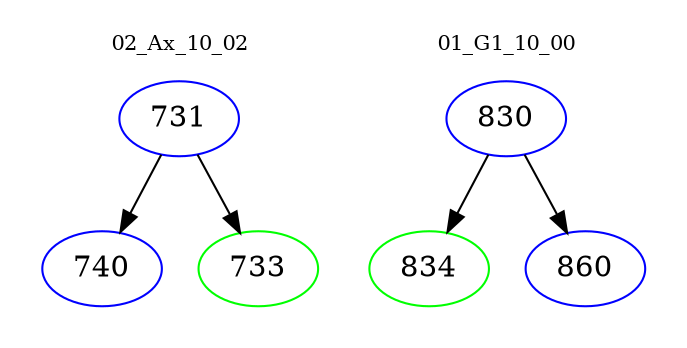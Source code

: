digraph{
subgraph cluster_0 {
color = white
label = "02_Ax_10_02";
fontsize=10;
T0_731 [label="731", color="blue"]
T0_731 -> T0_740 [color="black"]
T0_740 [label="740", color="blue"]
T0_731 -> T0_733 [color="black"]
T0_733 [label="733", color="green"]
}
subgraph cluster_1 {
color = white
label = "01_G1_10_00";
fontsize=10;
T1_830 [label="830", color="blue"]
T1_830 -> T1_834 [color="black"]
T1_834 [label="834", color="green"]
T1_830 -> T1_860 [color="black"]
T1_860 [label="860", color="blue"]
}
}
